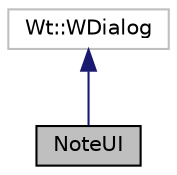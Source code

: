 digraph "NoteUI"
{
 // LATEX_PDF_SIZE
  edge [fontname="Helvetica",fontsize="10",labelfontname="Helvetica",labelfontsize="10"];
  node [fontname="Helvetica",fontsize="10",shape=record];
  Node1 [label="NoteUI",height=0.2,width=0.4,color="black", fillcolor="grey75", style="filled", fontcolor="black",tooltip="NoteUI."];
  Node2 -> Node1 [dir="back",color="midnightblue",fontsize="10",style="solid",fontname="Helvetica"];
  Node2 [label="Wt::WDialog",height=0.2,width=0.4,color="grey75", fillcolor="white", style="filled",tooltip=" "];
}

